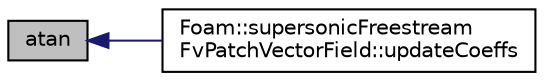 digraph "atan"
{
  bgcolor="transparent";
  edge [fontname="Helvetica",fontsize="10",labelfontname="Helvetica",labelfontsize="10"];
  node [fontname="Helvetica",fontsize="10",shape=record];
  rankdir="LR";
  Node1 [label="atan",height=0.2,width=0.4,color="black", fillcolor="grey75", style="filled", fontcolor="black"];
  Node1 -> Node2 [dir="back",color="midnightblue",fontsize="10",style="solid",fontname="Helvetica"];
  Node2 [label="Foam::supersonicFreestream\lFvPatchVectorField::updateCoeffs",height=0.2,width=0.4,color="black",URL="$a02471.html#a7e24eafac629d3733181cd942d4c902f",tooltip="Update the coefficients associated with the patch field. "];
}
